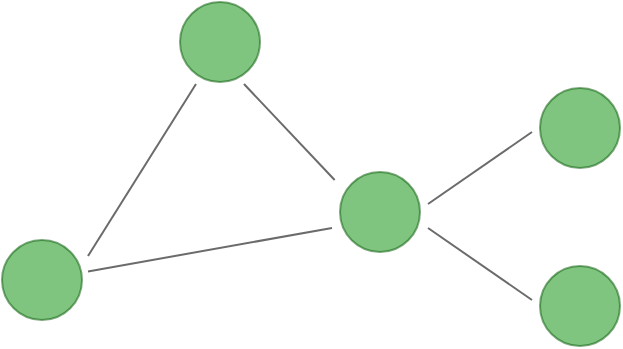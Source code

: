 <mxfile version="14.7.7" type="device"><diagram id="l8hXMBHkgcEJcSW0mbfh" name="Page-1"><mxGraphModel dx="1706" dy="898" grid="1" gridSize="10" guides="1" tooltips="1" connect="1" arrows="1" fold="1" page="1" pageScale="1" pageWidth="1169" pageHeight="827" math="0" shadow="0"><root><mxCell id="0"/><mxCell id="1" parent="0"/><mxCell id="jMYJS-kuQNG8w_tjtASj-14" style="edgeStyle=none;rounded=0;orthogonalLoop=1;jettySize=auto;html=1;exitX=1;exitY=0.25;exitDx=0;exitDy=0;entryX=0.25;entryY=1;entryDx=0;entryDy=0;endArrow=none;endFill=0;strokeColor=#6B6B6B;" parent="1" edge="1"><mxGeometry relative="1" as="geometry"><mxPoint x="408" y="312" as="sourcePoint"/><mxPoint x="462" y="226" as="targetPoint"/></mxGeometry></mxCell><mxCell id="jMYJS-kuQNG8w_tjtASj-12" style="rounded=0;orthogonalLoop=1;jettySize=auto;html=1;exitX=0.75;exitY=1;exitDx=0;exitDy=0;endArrow=none;endFill=0;strokeColor=#6B6B6B;" parent="1" edge="1"><mxGeometry relative="1" as="geometry"><mxPoint x="486" y="226" as="sourcePoint"/><mxPoint x="531.333" y="274" as="targetPoint"/></mxGeometry></mxCell><mxCell id="jMYJS-kuQNG8w_tjtASj-11" style="rounded=0;orthogonalLoop=1;jettySize=auto;html=1;exitX=0;exitY=0.5;exitDx=0;exitDy=0;endArrow=none;endFill=0;strokeColor=#6B6B6B;" parent="1" edge="1"><mxGeometry relative="1" as="geometry"><mxPoint x="530" y="298" as="sourcePoint"/><mxPoint x="408" y="319.726" as="targetPoint"/></mxGeometry></mxCell><mxCell id="jMYJS-kuQNG8w_tjtASj-21" style="edgeStyle=none;rounded=0;orthogonalLoop=1;jettySize=auto;html=1;exitX=1;exitY=0.25;exitDx=0;exitDy=0;entryX=0;entryY=0.5;entryDx=0;entryDy=0;endArrow=none;endFill=0;strokeColor=#6B6B6B;" parent="1" edge="1"><mxGeometry relative="1" as="geometry"><mxPoint x="578" y="286" as="sourcePoint"/><mxPoint x="630" y="250" as="targetPoint"/></mxGeometry></mxCell><mxCell id="jMYJS-kuQNG8w_tjtASj-22" style="edgeStyle=none;rounded=0;orthogonalLoop=1;jettySize=auto;html=1;exitX=1;exitY=0.5;exitDx=0;exitDy=0;entryX=0;entryY=0.5;entryDx=0;entryDy=0;endArrow=none;endFill=0;strokeColor=#6B6B6B;" parent="1" edge="1"><mxGeometry relative="1" as="geometry"><mxPoint x="578" y="298" as="sourcePoint"/><mxPoint x="630" y="334" as="targetPoint"/></mxGeometry></mxCell><mxCell id="uhqwWDh7xrGj-mrDIgij-1" value="" style="ellipse;whiteSpace=wrap;html=1;aspect=fixed;fillColor=#008a00;strokeColor=#005700;fontColor=#ffffff;fillOpacity=50;strokeOpacity=50;" vertex="1" parent="1"><mxGeometry x="365" y="304" width="40" height="40" as="geometry"/></mxCell><mxCell id="uhqwWDh7xrGj-mrDIgij-2" value="" style="ellipse;whiteSpace=wrap;html=1;aspect=fixed;fillColor=#008a00;strokeColor=#005700;fontColor=#ffffff;fillOpacity=50;strokeOpacity=50;" vertex="1" parent="1"><mxGeometry x="534" y="270" width="40" height="40" as="geometry"/></mxCell><mxCell id="uhqwWDh7xrGj-mrDIgij-3" value="" style="ellipse;whiteSpace=wrap;html=1;aspect=fixed;fillColor=#008a00;strokeColor=#005700;fontColor=#ffffff;fillOpacity=50;strokeOpacity=50;" vertex="1" parent="1"><mxGeometry x="634" y="228" width="40" height="40" as="geometry"/></mxCell><mxCell id="uhqwWDh7xrGj-mrDIgij-4" value="" style="ellipse;whiteSpace=wrap;html=1;aspect=fixed;fillColor=#008a00;strokeColor=#005700;fontColor=#ffffff;fillOpacity=50;strokeOpacity=50;" vertex="1" parent="1"><mxGeometry x="634" y="317" width="40" height="40" as="geometry"/></mxCell><mxCell id="uhqwWDh7xrGj-mrDIgij-5" value="" style="ellipse;whiteSpace=wrap;html=1;aspect=fixed;fillColor=#008a00;strokeColor=#005700;fontColor=#ffffff;fillOpacity=50;strokeOpacity=50;" vertex="1" parent="1"><mxGeometry x="454" y="185" width="40" height="40" as="geometry"/></mxCell></root></mxGraphModel></diagram></mxfile>